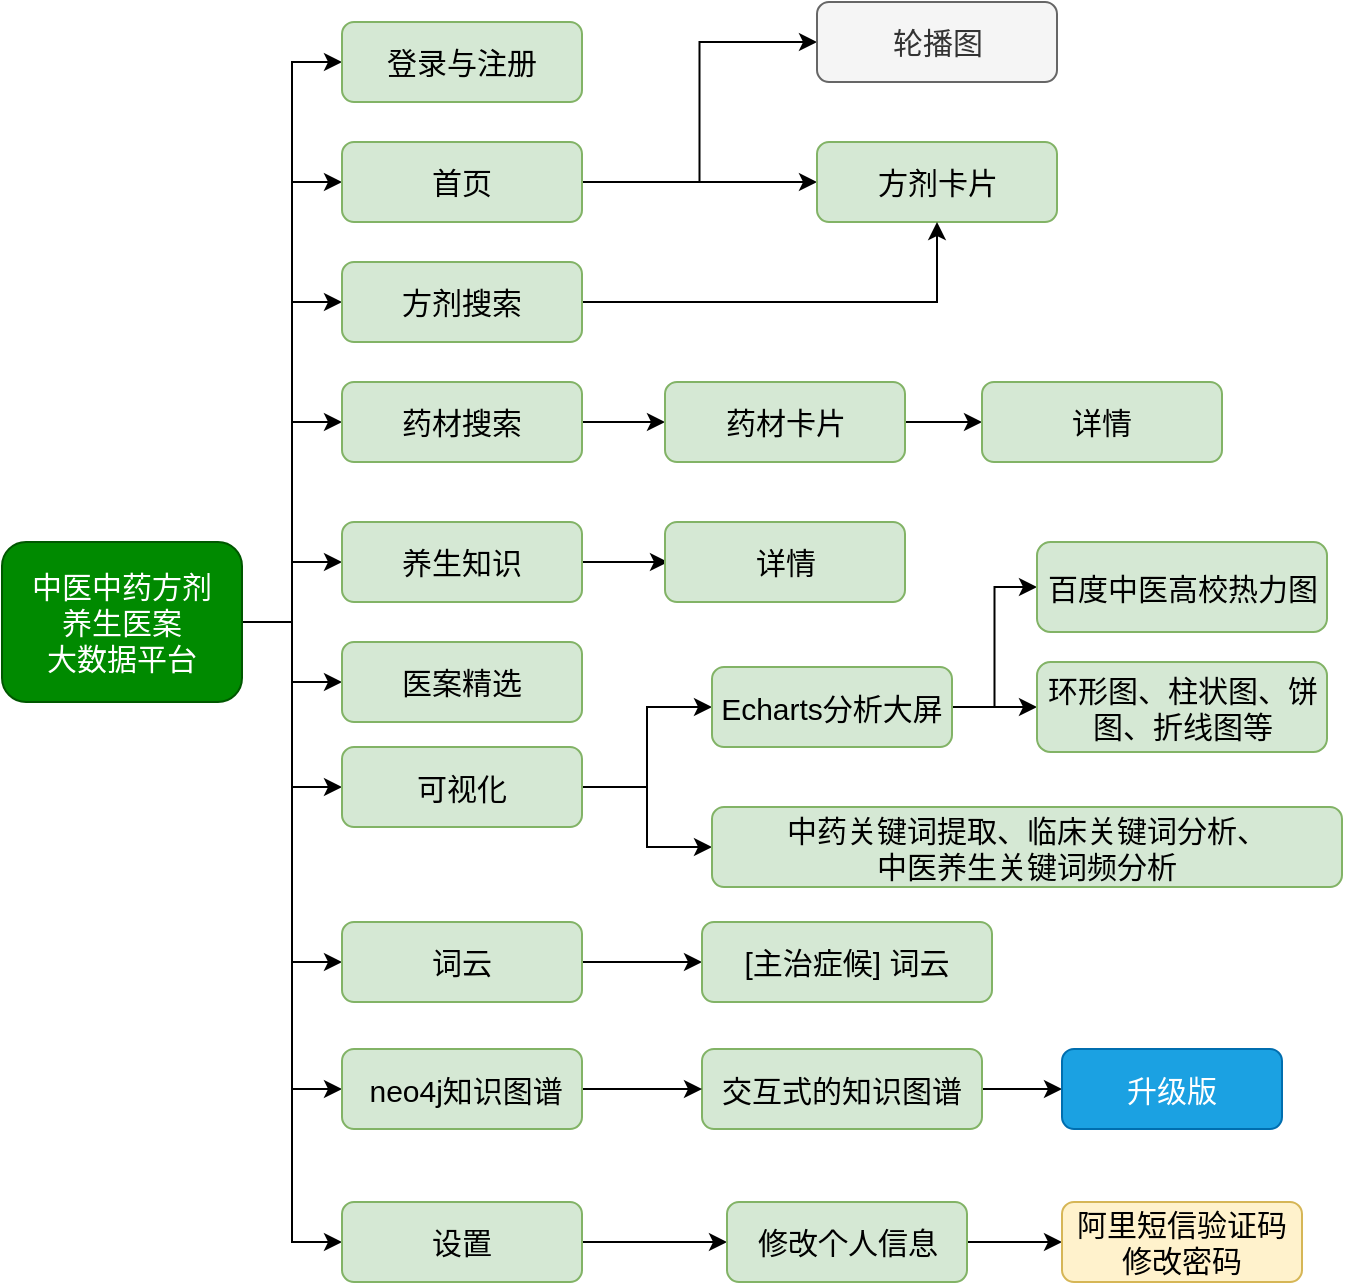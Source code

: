 <mxfile version="21.1.2" type="github">
  <diagram name="第 1 页" id="cnBMpmwu3O2mLDWDtyyw">
    <mxGraphModel dx="1003" dy="1798" grid="1" gridSize="10" guides="1" tooltips="1" connect="1" arrows="1" fold="1" page="1" pageScale="1" pageWidth="827" pageHeight="1169" math="0" shadow="0">
      <root>
        <mxCell id="0" />
        <mxCell id="1" parent="0" />
        <mxCell id="d8EzzS2z0Zi32wdxlMhy-1" style="edgeStyle=orthogonalEdgeStyle;rounded=0;orthogonalLoop=1;jettySize=auto;html=1;exitX=1;exitY=0.5;exitDx=0;exitDy=0;entryX=0;entryY=0.5;entryDx=0;entryDy=0;" edge="1" parent="1" source="d8EzzS2z0Zi32wdxlMhy-12" target="d8EzzS2z0Zi32wdxlMhy-16">
          <mxGeometry relative="1" as="geometry" />
        </mxCell>
        <mxCell id="d8EzzS2z0Zi32wdxlMhy-2" style="edgeStyle=orthogonalEdgeStyle;rounded=0;orthogonalLoop=1;jettySize=auto;html=1;exitX=1;exitY=0.5;exitDx=0;exitDy=0;entryX=0;entryY=0.5;entryDx=0;entryDy=0;" edge="1" parent="1" source="d8EzzS2z0Zi32wdxlMhy-12" target="d8EzzS2z0Zi32wdxlMhy-15">
          <mxGeometry relative="1" as="geometry" />
        </mxCell>
        <mxCell id="d8EzzS2z0Zi32wdxlMhy-3" style="edgeStyle=orthogonalEdgeStyle;rounded=0;orthogonalLoop=1;jettySize=auto;html=1;exitX=1;exitY=0.5;exitDx=0;exitDy=0;entryX=0;entryY=0.5;entryDx=0;entryDy=0;" edge="1" parent="1" source="d8EzzS2z0Zi32wdxlMhy-12" target="d8EzzS2z0Zi32wdxlMhy-19">
          <mxGeometry relative="1" as="geometry" />
        </mxCell>
        <mxCell id="d8EzzS2z0Zi32wdxlMhy-4" style="edgeStyle=orthogonalEdgeStyle;rounded=0;orthogonalLoop=1;jettySize=auto;html=1;exitX=1;exitY=0.5;exitDx=0;exitDy=0;entryX=0;entryY=0.5;entryDx=0;entryDy=0;" edge="1" parent="1" source="d8EzzS2z0Zi32wdxlMhy-12" target="d8EzzS2z0Zi32wdxlMhy-22">
          <mxGeometry relative="1" as="geometry">
            <mxPoint x="230" y="-690" as="targetPoint" />
          </mxGeometry>
        </mxCell>
        <mxCell id="d8EzzS2z0Zi32wdxlMhy-6" style="edgeStyle=orthogonalEdgeStyle;rounded=0;orthogonalLoop=1;jettySize=auto;html=1;exitX=1;exitY=0.5;exitDx=0;exitDy=0;entryX=0;entryY=0.5;entryDx=0;entryDy=0;" edge="1" parent="1" source="d8EzzS2z0Zi32wdxlMhy-12" target="d8EzzS2z0Zi32wdxlMhy-28">
          <mxGeometry relative="1" as="geometry" />
        </mxCell>
        <mxCell id="d8EzzS2z0Zi32wdxlMhy-7" style="edgeStyle=orthogonalEdgeStyle;rounded=0;orthogonalLoop=1;jettySize=auto;html=1;exitX=1;exitY=0.5;exitDx=0;exitDy=0;entryX=0;entryY=0.5;entryDx=0;entryDy=0;" edge="1" parent="1" source="d8EzzS2z0Zi32wdxlMhy-38" target="d8EzzS2z0Zi32wdxlMhy-32">
          <mxGeometry relative="1" as="geometry">
            <mxPoint x="420" y="-510" as="sourcePoint" />
          </mxGeometry>
        </mxCell>
        <mxCell id="d8EzzS2z0Zi32wdxlMhy-9" style="edgeStyle=orthogonalEdgeStyle;rounded=0;orthogonalLoop=1;jettySize=auto;html=1;exitX=1;exitY=0.5;exitDx=0;exitDy=0;entryX=0;entryY=0.5;entryDx=0;entryDy=0;fontSize=20;" edge="1" parent="1" source="d8EzzS2z0Zi32wdxlMhy-12" target="d8EzzS2z0Zi32wdxlMhy-38">
          <mxGeometry relative="1" as="geometry" />
        </mxCell>
        <mxCell id="d8EzzS2z0Zi32wdxlMhy-10" style="edgeStyle=orthogonalEdgeStyle;rounded=0;orthogonalLoop=1;jettySize=auto;html=1;exitX=1;exitY=0.5;exitDx=0;exitDy=0;entryX=0;entryY=0.5;entryDx=0;entryDy=0;" edge="1" parent="1" source="d8EzzS2z0Zi32wdxlMhy-12" target="d8EzzS2z0Zi32wdxlMhy-42">
          <mxGeometry relative="1" as="geometry" />
        </mxCell>
        <mxCell id="d8EzzS2z0Zi32wdxlMhy-11" style="edgeStyle=orthogonalEdgeStyle;rounded=0;orthogonalLoop=1;jettySize=auto;html=1;exitX=1;exitY=0.5;exitDx=0;exitDy=0;entryX=0;entryY=0.5;entryDx=0;entryDy=0;fontSize=17;" edge="1" parent="1" source="d8EzzS2z0Zi32wdxlMhy-12" target="d8EzzS2z0Zi32wdxlMhy-46">
          <mxGeometry relative="1" as="geometry" />
        </mxCell>
        <mxCell id="d8EzzS2z0Zi32wdxlMhy-57" style="edgeStyle=orthogonalEdgeStyle;rounded=0;orthogonalLoop=1;jettySize=auto;html=1;exitX=1;exitY=0.5;exitDx=0;exitDy=0;entryX=0;entryY=0.5;entryDx=0;entryDy=0;" edge="1" parent="1" source="d8EzzS2z0Zi32wdxlMhy-12" target="d8EzzS2z0Zi32wdxlMhy-53">
          <mxGeometry relative="1" as="geometry" />
        </mxCell>
        <mxCell id="d8EzzS2z0Zi32wdxlMhy-60" style="edgeStyle=orthogonalEdgeStyle;rounded=0;orthogonalLoop=1;jettySize=auto;html=1;exitX=1;exitY=0.5;exitDx=0;exitDy=0;entryX=0;entryY=0.5;entryDx=0;entryDy=0;" edge="1" parent="1" source="d8EzzS2z0Zi32wdxlMhy-12" target="d8EzzS2z0Zi32wdxlMhy-59">
          <mxGeometry relative="1" as="geometry" />
        </mxCell>
        <mxCell id="d8EzzS2z0Zi32wdxlMhy-12" value="中医中药方剂&lt;br&gt;养生医案&lt;br&gt;大数据平台" style="rounded=1;whiteSpace=wrap;html=1;fontSize=15;fillColor=#008a00;strokeColor=#005700;fontColor=#ffffff;" vertex="1" parent="1">
          <mxGeometry x="100" y="-840" width="120" height="80" as="geometry" />
        </mxCell>
        <mxCell id="d8EzzS2z0Zi32wdxlMhy-13" style="edgeStyle=orthogonalEdgeStyle;rounded=0;orthogonalLoop=1;jettySize=auto;html=1;exitX=1;exitY=0.5;exitDx=0;exitDy=0;entryX=0;entryY=0.5;entryDx=0;entryDy=0;" edge="1" parent="1" source="d8EzzS2z0Zi32wdxlMhy-15" target="d8EzzS2z0Zi32wdxlMhy-20">
          <mxGeometry relative="1" as="geometry" />
        </mxCell>
        <mxCell id="d8EzzS2z0Zi32wdxlMhy-14" style="edgeStyle=orthogonalEdgeStyle;rounded=0;orthogonalLoop=1;jettySize=auto;html=1;exitX=1;exitY=0.5;exitDx=0;exitDy=0;entryX=0;entryY=0.5;entryDx=0;entryDy=0;fontSize=17;" edge="1" parent="1" source="d8EzzS2z0Zi32wdxlMhy-15" target="d8EzzS2z0Zi32wdxlMhy-44">
          <mxGeometry relative="1" as="geometry" />
        </mxCell>
        <mxCell id="d8EzzS2z0Zi32wdxlMhy-15" value="首页" style="rounded=1;whiteSpace=wrap;html=1;fontSize=15;fillColor=#d5e8d4;strokeColor=#82b366;" vertex="1" parent="1">
          <mxGeometry x="270" y="-1040" width="120" height="40" as="geometry" />
        </mxCell>
        <mxCell id="d8EzzS2z0Zi32wdxlMhy-16" value="登录与注册" style="rounded=1;whiteSpace=wrap;html=1;fontSize=15;fillColor=#d5e8d4;strokeColor=#82b366;" vertex="1" parent="1">
          <mxGeometry x="270" y="-1100" width="120" height="40" as="geometry" />
        </mxCell>
        <mxCell id="d8EzzS2z0Zi32wdxlMhy-17" style="edgeStyle=orthogonalEdgeStyle;rounded=0;orthogonalLoop=1;jettySize=auto;html=1;exitX=1;exitY=0.5;exitDx=0;exitDy=0;entryX=0;entryY=0.5;entryDx=0;entryDy=0;" edge="1" parent="1" source="d8EzzS2z0Zi32wdxlMhy-19" target="d8EzzS2z0Zi32wdxlMhy-26">
          <mxGeometry relative="1" as="geometry" />
        </mxCell>
        <mxCell id="d8EzzS2z0Zi32wdxlMhy-18" style="edgeStyle=orthogonalEdgeStyle;rounded=0;orthogonalLoop=1;jettySize=auto;html=1;exitX=1;exitY=0.5;exitDx=0;exitDy=0;entryX=0;entryY=0.5;entryDx=0;entryDy=0;fontSize=15;" edge="1" parent="1" source="d8EzzS2z0Zi32wdxlMhy-19" target="d8EzzS2z0Zi32wdxlMhy-43">
          <mxGeometry relative="1" as="geometry" />
        </mxCell>
        <mxCell id="d8EzzS2z0Zi32wdxlMhy-19" value="可视化" style="rounded=1;whiteSpace=wrap;html=1;fontSize=15;fillColor=#d5e8d4;strokeColor=#82b366;" vertex="1" parent="1">
          <mxGeometry x="270" y="-737.5" width="120" height="40" as="geometry" />
        </mxCell>
        <mxCell id="d8EzzS2z0Zi32wdxlMhy-20" value="方剂卡片" style="rounded=1;whiteSpace=wrap;html=1;fontSize=15;fillColor=#d5e8d4;strokeColor=#82b366;" vertex="1" parent="1">
          <mxGeometry x="507.5" y="-1040" width="120" height="40" as="geometry" />
        </mxCell>
        <mxCell id="d8EzzS2z0Zi32wdxlMhy-21" style="edgeStyle=orthogonalEdgeStyle;rounded=0;orthogonalLoop=1;jettySize=auto;html=1;exitX=1;exitY=0.5;exitDx=0;exitDy=0;entryX=0;entryY=0.5;entryDx=0;entryDy=0;" edge="1" parent="1" source="d8EzzS2z0Zi32wdxlMhy-22" target="d8EzzS2z0Zi32wdxlMhy-24">
          <mxGeometry relative="1" as="geometry" />
        </mxCell>
        <mxCell id="d8EzzS2z0Zi32wdxlMhy-22" value="词云" style="rounded=1;whiteSpace=wrap;html=1;fontSize=15;fillColor=#d5e8d4;strokeColor=#82b366;" vertex="1" parent="1">
          <mxGeometry x="270" y="-650" width="120" height="40" as="geometry" />
        </mxCell>
        <mxCell id="d8EzzS2z0Zi32wdxlMhy-24" value="[主治症候] 词云" style="rounded=1;whiteSpace=wrap;html=1;fontSize=15;fillColor=#d5e8d4;strokeColor=#82b366;" vertex="1" parent="1">
          <mxGeometry x="450" y="-650" width="145" height="40" as="geometry" />
        </mxCell>
        <mxCell id="d8EzzS2z0Zi32wdxlMhy-25" style="edgeStyle=orthogonalEdgeStyle;rounded=0;orthogonalLoop=1;jettySize=auto;html=1;exitX=1;exitY=0.5;exitDx=0;exitDy=0;entryX=0;entryY=0.5;entryDx=0;entryDy=0;" edge="1" parent="1" source="d8EzzS2z0Zi32wdxlMhy-26" target="d8EzzS2z0Zi32wdxlMhy-33">
          <mxGeometry relative="1" as="geometry" />
        </mxCell>
        <mxCell id="d8EzzS2z0Zi32wdxlMhy-63" style="edgeStyle=orthogonalEdgeStyle;rounded=0;orthogonalLoop=1;jettySize=auto;html=1;exitX=1;exitY=0.5;exitDx=0;exitDy=0;entryX=0;entryY=0.5;entryDx=0;entryDy=0;" edge="1" parent="1" source="d8EzzS2z0Zi32wdxlMhy-26" target="d8EzzS2z0Zi32wdxlMhy-62">
          <mxGeometry relative="1" as="geometry" />
        </mxCell>
        <mxCell id="d8EzzS2z0Zi32wdxlMhy-26" value="Echarts分析大屏" style="rounded=1;whiteSpace=wrap;html=1;fontSize=15;fillColor=#d5e8d4;strokeColor=#82b366;" vertex="1" parent="1">
          <mxGeometry x="455" y="-777.5" width="120" height="40" as="geometry" />
        </mxCell>
        <mxCell id="d8EzzS2z0Zi32wdxlMhy-27" value="" style="edgeStyle=orthogonalEdgeStyle;rounded=0;orthogonalLoop=1;jettySize=auto;html=1;entryX=0.5;entryY=1;entryDx=0;entryDy=0;" edge="1" parent="1" source="d8EzzS2z0Zi32wdxlMhy-28" target="d8EzzS2z0Zi32wdxlMhy-20">
          <mxGeometry relative="1" as="geometry">
            <mxPoint x="460" y="-980" as="targetPoint" />
          </mxGeometry>
        </mxCell>
        <mxCell id="d8EzzS2z0Zi32wdxlMhy-28" value="方剂搜索" style="rounded=1;whiteSpace=wrap;html=1;fontSize=15;fillColor=#d5e8d4;strokeColor=#82b366;" vertex="1" parent="1">
          <mxGeometry x="270" y="-980" width="120" height="40" as="geometry" />
        </mxCell>
        <mxCell id="d8EzzS2z0Zi32wdxlMhy-31" style="edgeStyle=orthogonalEdgeStyle;rounded=0;orthogonalLoop=1;jettySize=auto;html=1;exitX=1;exitY=0.5;exitDx=0;exitDy=0;entryX=0;entryY=0.5;entryDx=0;entryDy=0;" edge="1" parent="1" source="d8EzzS2z0Zi32wdxlMhy-32" target="d8EzzS2z0Zi32wdxlMhy-34">
          <mxGeometry relative="1" as="geometry" />
        </mxCell>
        <mxCell id="d8EzzS2z0Zi32wdxlMhy-32" value="修改个人信息" style="rounded=1;whiteSpace=wrap;html=1;fontSize=15;fillColor=#d5e8d4;strokeColor=#82b366;" vertex="1" parent="1">
          <mxGeometry x="462.5" y="-510" width="120" height="40" as="geometry" />
        </mxCell>
        <mxCell id="d8EzzS2z0Zi32wdxlMhy-33" value="环形图、柱状图、饼图、折线图等" style="rounded=1;whiteSpace=wrap;html=1;fontSize=15;fillColor=#d5e8d4;strokeColor=#82b366;" vertex="1" parent="1">
          <mxGeometry x="617.5" y="-780" width="145" height="45" as="geometry" />
        </mxCell>
        <mxCell id="d8EzzS2z0Zi32wdxlMhy-34" value="阿里短信验证码修改密码" style="rounded=1;whiteSpace=wrap;html=1;fontSize=15;fillColor=#fff2cc;strokeColor=#d6b656;" vertex="1" parent="1">
          <mxGeometry x="630" y="-510" width="120" height="40" as="geometry" />
        </mxCell>
        <mxCell id="d8EzzS2z0Zi32wdxlMhy-38" value="设置" style="rounded=1;whiteSpace=wrap;html=1;fontSize=15;fillColor=#d5e8d4;strokeColor=#82b366;" vertex="1" parent="1">
          <mxGeometry x="270" y="-510" width="120" height="40" as="geometry" />
        </mxCell>
        <mxCell id="d8EzzS2z0Zi32wdxlMhy-39" style="edgeStyle=orthogonalEdgeStyle;rounded=0;orthogonalLoop=1;jettySize=auto;html=1;exitX=1;exitY=0.5;exitDx=0;exitDy=0;entryX=0;entryY=0.5;entryDx=0;entryDy=0;fontSize=17;" edge="1" parent="1" source="d8EzzS2z0Zi32wdxlMhy-40" target="d8EzzS2z0Zi32wdxlMhy-51">
          <mxGeometry relative="1" as="geometry" />
        </mxCell>
        <mxCell id="d8EzzS2z0Zi32wdxlMhy-40" value="交互式的知识图谱" style="rounded=1;whiteSpace=wrap;html=1;fontSize=15;fillColor=#d5e8d4;strokeColor=#82b366;" vertex="1" parent="1">
          <mxGeometry x="450" y="-586.5" width="140" height="40" as="geometry" />
        </mxCell>
        <mxCell id="d8EzzS2z0Zi32wdxlMhy-41" style="edgeStyle=orthogonalEdgeStyle;rounded=0;orthogonalLoop=1;jettySize=auto;html=1;exitX=1;exitY=0.5;exitDx=0;exitDy=0;entryX=0;entryY=0.5;entryDx=0;entryDy=0;" edge="1" parent="1" source="d8EzzS2z0Zi32wdxlMhy-42" target="d8EzzS2z0Zi32wdxlMhy-40">
          <mxGeometry relative="1" as="geometry" />
        </mxCell>
        <mxCell id="d8EzzS2z0Zi32wdxlMhy-42" value="&amp;nbsp;neo4j知识图谱" style="rounded=1;whiteSpace=wrap;html=1;fontSize=15;fillColor=#d5e8d4;strokeColor=#82b366;" vertex="1" parent="1">
          <mxGeometry x="270" y="-586.5" width="120" height="40" as="geometry" />
        </mxCell>
        <mxCell id="d8EzzS2z0Zi32wdxlMhy-43" value="中药关键词提取、临床关键词分析、&lt;br&gt;中医养生关键词频分析" style="rounded=1;whiteSpace=wrap;html=1;fontSize=15;fillColor=#d5e8d4;strokeColor=#82b366;" vertex="1" parent="1">
          <mxGeometry x="455" y="-707.5" width="315" height="40" as="geometry" />
        </mxCell>
        <mxCell id="d8EzzS2z0Zi32wdxlMhy-44" value="轮播图" style="rounded=1;whiteSpace=wrap;html=1;fontSize=15;fillColor=#f5f5f5;strokeColor=#666666;fontColor=#333333;" vertex="1" parent="1">
          <mxGeometry x="507.5" y="-1110" width="120" height="40" as="geometry" />
        </mxCell>
        <mxCell id="d8EzzS2z0Zi32wdxlMhy-45" style="edgeStyle=orthogonalEdgeStyle;rounded=0;orthogonalLoop=1;jettySize=auto;html=1;exitX=1;exitY=0.5;exitDx=0;exitDy=0;entryX=0;entryY=0.5;entryDx=0;entryDy=0;fontSize=17;" edge="1" parent="1" source="d8EzzS2z0Zi32wdxlMhy-46" target="d8EzzS2z0Zi32wdxlMhy-48">
          <mxGeometry relative="1" as="geometry" />
        </mxCell>
        <mxCell id="d8EzzS2z0Zi32wdxlMhy-46" value="药材搜索" style="rounded=1;whiteSpace=wrap;html=1;fontSize=15;fillColor=#d5e8d4;strokeColor=#82b366;" vertex="1" parent="1">
          <mxGeometry x="270" y="-920" width="120" height="40" as="geometry" />
        </mxCell>
        <mxCell id="d8EzzS2z0Zi32wdxlMhy-47" style="edgeStyle=orthogonalEdgeStyle;rounded=0;orthogonalLoop=1;jettySize=auto;html=1;exitX=1;exitY=0.5;exitDx=0;exitDy=0;entryX=0;entryY=0.5;entryDx=0;entryDy=0;fontSize=17;" edge="1" parent="1" source="d8EzzS2z0Zi32wdxlMhy-48" target="d8EzzS2z0Zi32wdxlMhy-49">
          <mxGeometry relative="1" as="geometry" />
        </mxCell>
        <mxCell id="d8EzzS2z0Zi32wdxlMhy-48" value="药材卡片" style="rounded=1;whiteSpace=wrap;html=1;fontSize=15;fillColor=#d5e8d4;strokeColor=#82b366;" vertex="1" parent="1">
          <mxGeometry x="431.5" y="-920" width="120" height="40" as="geometry" />
        </mxCell>
        <mxCell id="d8EzzS2z0Zi32wdxlMhy-49" value="详情" style="rounded=1;whiteSpace=wrap;html=1;fontSize=15;fillColor=#d5e8d4;strokeColor=#82b366;" vertex="1" parent="1">
          <mxGeometry x="590" y="-920" width="120" height="40" as="geometry" />
        </mxCell>
        <mxCell id="d8EzzS2z0Zi32wdxlMhy-51" value="升级版" style="rounded=1;whiteSpace=wrap;html=1;fontSize=15;fillColor=#1ba1e2;strokeColor=#006EAF;fontColor=#ffffff;" vertex="1" parent="1">
          <mxGeometry x="630" y="-586.5" width="110" height="40" as="geometry" />
        </mxCell>
        <mxCell id="d8EzzS2z0Zi32wdxlMhy-52" style="edgeStyle=orthogonalEdgeStyle;rounded=0;orthogonalLoop=1;jettySize=auto;html=1;exitX=1;exitY=0.5;exitDx=0;exitDy=0;entryX=0;entryY=0.5;entryDx=0;entryDy=0;fontSize=17;" edge="1" parent="1" source="d8EzzS2z0Zi32wdxlMhy-53">
          <mxGeometry relative="1" as="geometry">
            <mxPoint x="433" y="-830" as="targetPoint" />
          </mxGeometry>
        </mxCell>
        <mxCell id="d8EzzS2z0Zi32wdxlMhy-53" value="养生知识" style="rounded=1;whiteSpace=wrap;html=1;fontSize=15;fillColor=#d5e8d4;strokeColor=#82b366;" vertex="1" parent="1">
          <mxGeometry x="270" y="-850" width="120" height="40" as="geometry" />
        </mxCell>
        <mxCell id="d8EzzS2z0Zi32wdxlMhy-56" value="详情" style="rounded=1;whiteSpace=wrap;html=1;fontSize=15;fillColor=#d5e8d4;strokeColor=#82b366;" vertex="1" parent="1">
          <mxGeometry x="431.5" y="-850" width="120" height="40" as="geometry" />
        </mxCell>
        <mxCell id="d8EzzS2z0Zi32wdxlMhy-59" value="医案精选" style="rounded=1;whiteSpace=wrap;html=1;fontSize=15;fillColor=#d5e8d4;strokeColor=#82b366;" vertex="1" parent="1">
          <mxGeometry x="270" y="-790" width="120" height="40" as="geometry" />
        </mxCell>
        <mxCell id="d8EzzS2z0Zi32wdxlMhy-62" value="百度中医高校热力图" style="rounded=1;whiteSpace=wrap;html=1;fontSize=15;fillColor=#d5e8d4;strokeColor=#82b366;" vertex="1" parent="1">
          <mxGeometry x="617.5" y="-840" width="145" height="45" as="geometry" />
        </mxCell>
      </root>
    </mxGraphModel>
  </diagram>
</mxfile>
